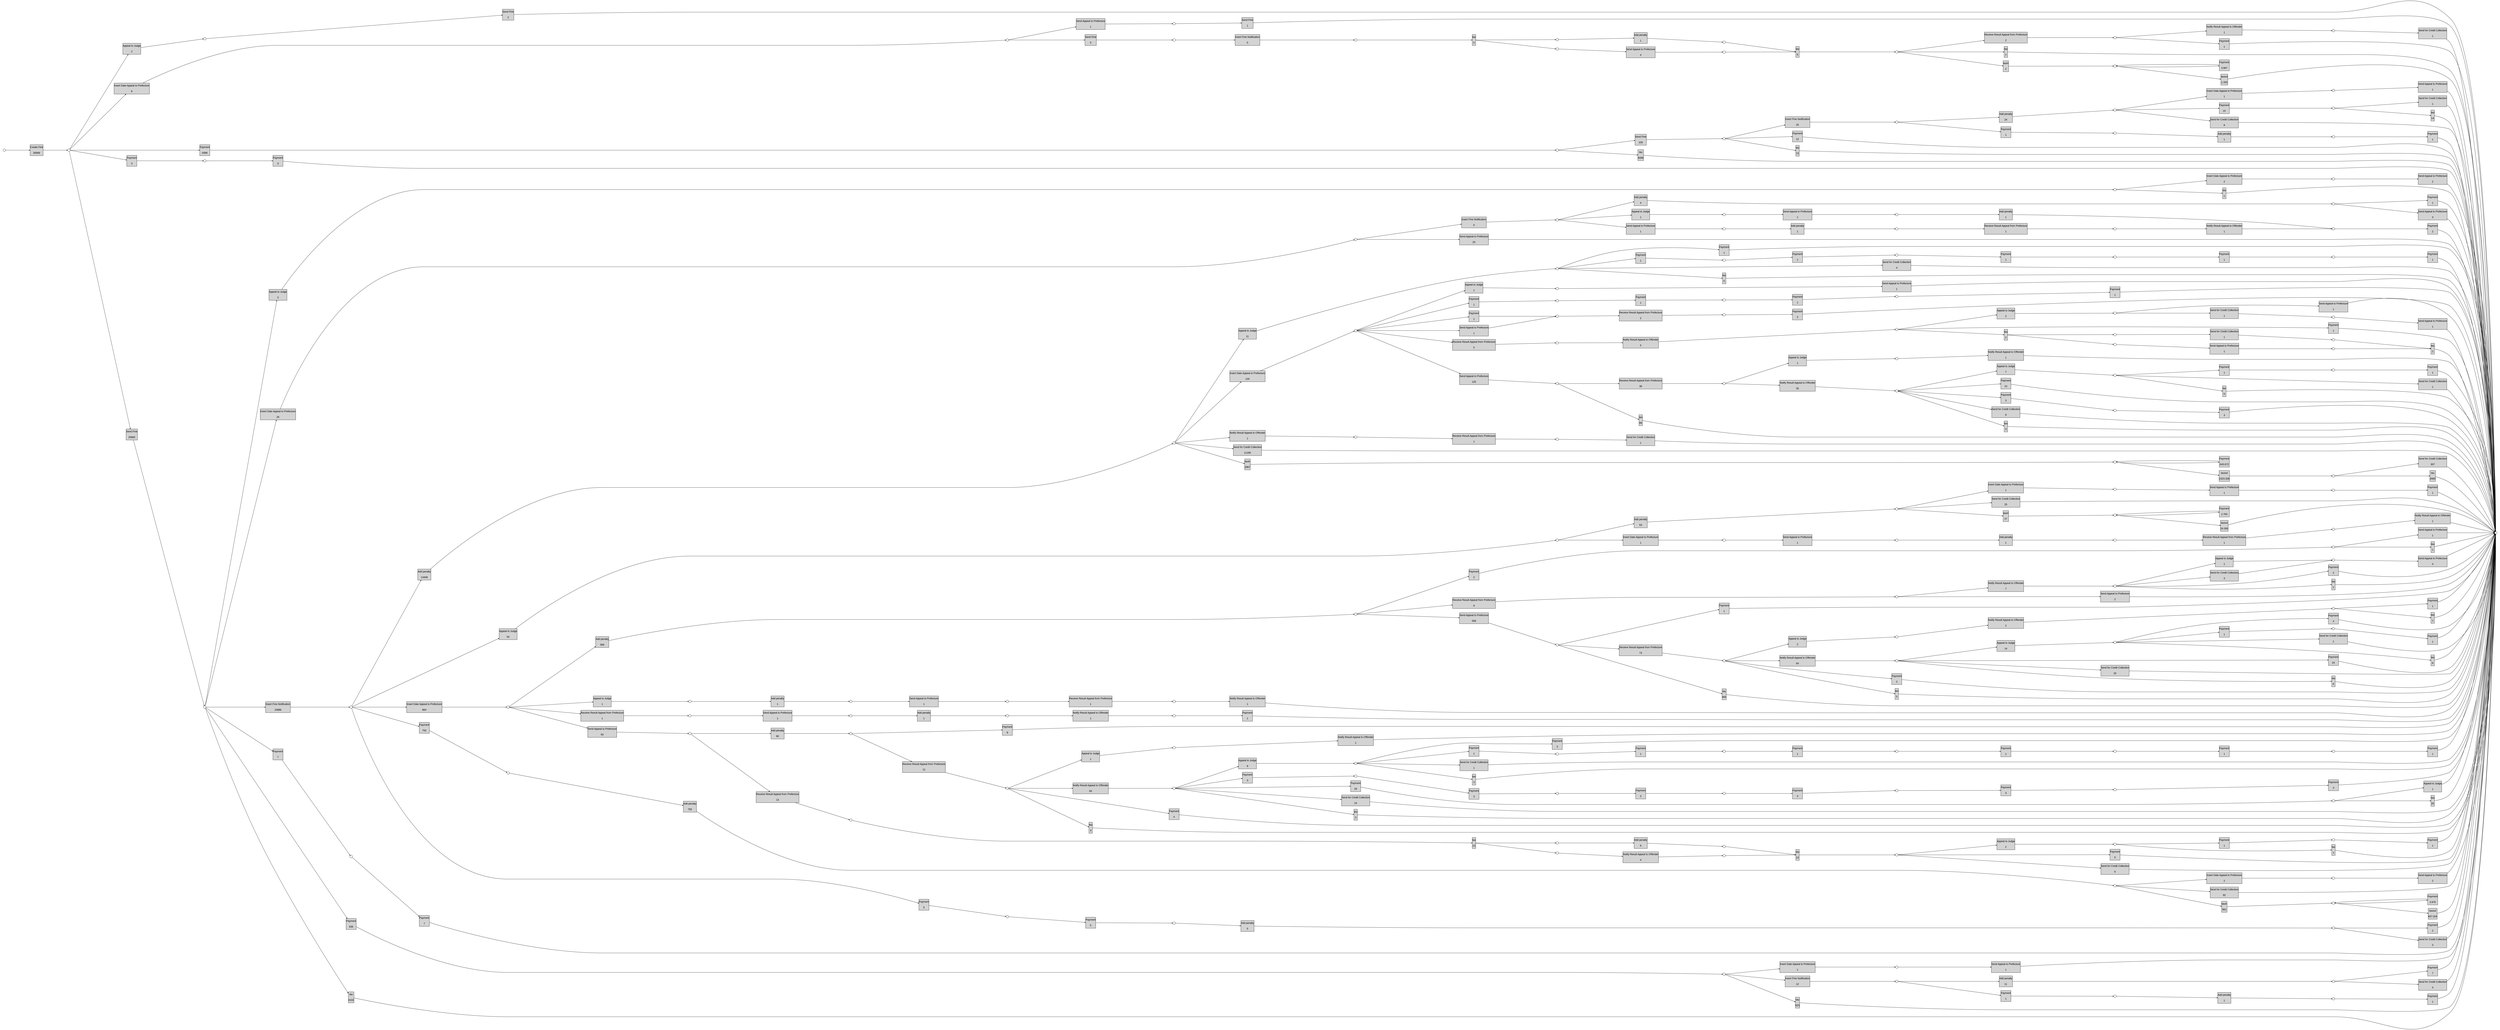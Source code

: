 digraph G { 
ranksep=".3"; fontsize="14"; remincross=true; margin="0.0,0.0"; fontname="Arial";rankdir="LR";
edge [arrowsize="0.5"];
node [height=".2",width=".2",fontname="Arial",fontsize="14"];
ratio=0.4;
id1 [shape="box",margin="0, 0.1",label="Add penalty\n\n755",style="filled"];
id2 [shape="box",margin="0, 0.1",label="Add penalty\n\n569",style="filled"];
id3 [shape="box",margin="0, 0.1",label="Add penalty\n\n14408",style="filled"];
id4 [shape="box",margin="0, 0.1",label="Add penalty\n\n80",style="filled"];
id5 [shape="box",margin="0, 0.1",label="Add penalty\n\n9",style="filled"];
id6 [shape="box",margin="0, 0.1",label="Add penalty\n\n1",style="filled"];
id7 [shape="box",margin="0, 0.1",label="Add penalty\n\n1",style="filled"];
id8 [shape="box",margin="0, 0.1",label="Add penalty\n\n53",style="filled"];
id9 [shape="box",margin="0, 0.1",label="Add penalty\n\n1",style="filled"];
id10 [shape="box",margin="0, 0.1",label="Add penalty\n\n5",style="filled"];
id11 [shape="box",margin="0, 0.1",label="Add penalty\n\n11",style="filled"];
id12 [shape="box",margin="0, 0.1",label="Add penalty\n\n1",style="filled"];
id13 [shape="box",margin="0, 0.1",label="Add penalty\n\n4",style="filled"];
id14 [shape="box",margin="0, 0.1",label="Add penalty\n\n1",style="filled"];
id15 [shape="box",margin="0, 0.1",label="Add penalty\n\n1",style="filled"];
id16 [shape="box",margin="0, 0.1",label="Add penalty\n\n24",style="filled"];
id17 [shape="box",margin="0, 0.1",label="Add penalty\n\n1",style="filled"];
id18 [shape="box",margin="0, 0.1",label="Add penalty\n\n1",style="filled"];
id19 [shape="box",margin="0, 0.1",label="Appeal to Judge\n\n11",style="filled"];
id20 [shape="box",margin="0, 0.1",label="Appeal to Judge\n\n14",style="filled"];
id21 [shape="box",margin="0, 0.1",label="Appeal to Judge\n\n2",style="filled"];
id22 [shape="box",margin="0, 0.1",label="Appeal to Judge\n\n1",style="filled"];
id23 [shape="box",margin="0, 0.1",label="Appeal to Judge\n\n1",style="filled"];
id24 [shape="box",margin="0, 0.1",label="Appeal to Judge\n\n8",style="filled"];
id25 [shape="box",margin="0, 0.1",label="Appeal to Judge\n\n1",style="filled"];
id26 [shape="box",margin="0, 0.1",label="Appeal to Judge\n\n2",style="filled"];
id27 [shape="box",margin="0, 0.1",label="Appeal to Judge\n\n1",style="filled"];
id28 [shape="box",margin="0, 0.1",label="Appeal to Judge\n\n54",style="filled"];
id29 [shape="box",margin="0, 0.1",label="Appeal to Judge\n\n1",style="filled"];
id30 [shape="box",margin="0, 0.1",label="Appeal to Judge\n\n3",style="filled"];
id31 [shape="box",margin="0, 0.1",label="Appeal to Judge\n\n2",style="filled"];
id32 [shape="box",margin="0, 0.1",label="Appeal to Judge\n\n7",style="filled"];
id33 [shape="box",margin="0, 0.1",label="Appeal to Judge\n\n1",style="filled"];
id34 [shape="box",margin="0, 0.1",label="Appeal to Judge\n\n2",style="filled"];
id35 [shape="box",margin="0, 0.1",label="Appeal to Judge\n\n1",style="filled"];
id36 [shape="box",margin="0, 0.1",label="Create Fine\n\n30069",style="filled"];
id37 [shape="box",margin="0, 0.1",label="Insert Date Appeal to Prefecture\n\n2",style="filled"];
id38 [shape="box",margin="0, 0.1",label="Insert Date Appeal to Prefecture\n\n664",style="filled"];
id39 [shape="box",margin="0, 0.1",label="Insert Date Appeal to Prefecture\n\n134",style="filled"];
id40 [shape="box",margin="0, 0.1",label="Insert Date Appeal to Prefecture\n\n1",style="filled"];
id41 [shape="box",margin="0, 0.1",label="Insert Date Appeal to Prefecture\n\n1",style="filled"];
id42 [shape="box",margin="0, 0.1",label="Insert Date Appeal to Prefecture\n\n1",style="filled"];
id43 [shape="box",margin="0, 0.1",label="Insert Date Appeal to Prefecture\n\n26",style="filled"];
id44 [shape="box",margin="0, 0.1",label="Insert Date Appeal to Prefecture\n\n2",style="filled"];
id45 [shape="box",margin="0, 0.1",label="Insert Date Appeal to Prefecture\n\n1",style="filled"];
id46 [shape="box",margin="0, 0.1",label="Insert Date Appeal to Prefecture\n\n6",style="filled"];
id47 [shape="box",margin="0, 0.1",label="Insert Fine Notification\n\n15886",style="filled"];
id48 [shape="box",margin="0, 0.1",label="Insert Fine Notification\n\n12",style="filled"];
id49 [shape="box",margin="0, 0.1",label="Insert Fine Notification\n\n6",style="filled"];
id50 [shape="box",margin="0, 0.1",label="Insert Fine Notification\n\n25",style="filled"];
id51 [shape="box",margin="0, 0.1",label="Insert Fine Notification\n\n5",style="filled"];
id52 [shape="box",margin="0, 0.1",label="Notify Result Appeal to Offender\n\n64",style="filled"];
id53 [shape="box",margin="0, 0.1",label="Notify Result Appeal to Offender\n\n2",style="filled"];
id54 [shape="box",margin="0, 0.1",label="Notify Result Appeal to Offender\n\n7",style="filled"];
id55 [shape="box",margin="0, 0.1",label="Notify Result Appeal to Offender\n\n64",style="filled"];
id56 [shape="box",margin="0, 0.1",label="Notify Result Appeal to Offender\n\n1",style="filled"];
id57 [shape="box",margin="0, 0.1",label="Notify Result Appeal to Offender\n\n4",style="filled"];
id58 [shape="box",margin="0, 0.1",label="Notify Result Appeal to Offender\n\n1",style="filled"];
id59 [shape="box",margin="0, 0.1",label="Notify Result Appeal to Offender\n\n1",style="filled"];
id60 [shape="box",margin="0, 0.1",label="Notify Result Appeal to Offender\n\n1",style="filled"];
id61 [shape="box",margin="0, 0.1",label="Notify Result Appeal to Offender\n\n1",style="filled"];
id62 [shape="box",margin="0, 0.1",label="Notify Result Appeal to Offender\n\n35",style="filled"];
id63 [shape="box",margin="0, 0.1",label="Notify Result Appeal to Offender\n\n1",style="filled"];
id64 [shape="box",margin="0, 0.1",label="Notify Result Appeal to Offender\n\n1",style="filled"];
id65 [shape="box",margin="0, 0.1",label="Notify Result Appeal to Offender\n\n5",style="filled"];
id66 [shape="box",margin="0, 0.1",label="Notify Result Appeal to Offender\n\n1",style="filled"];
id67 [shape="box",margin="0, 0.1",label="Payment\n\n1",style="filled"];
id68 [shape="box",margin="0, 0.1",label="Payment\n\n1",style="filled"];
id69 [shape="box",margin="0, 0.1",label="Payment\n\n1",style="filled"];
id70 [shape="box",margin="0, 0.1",label="Payment\n\n1",style="filled"];
id71 [shape="box",margin="0, 0.1",label="Payment\n\n1",style="filled"];
id72 [shape="box",margin="0, 0.1",label="Payment\n\n1",style="filled"];
id73 [shape="box",margin="0, 0.1",label="Payment\n\n643.672",style="filled"];
id74 [shape="box",margin="0, 0.1",label="Payment\n\n755",style="filled"];
id75 [shape="box",margin="0, 0.1",label="Payment\n\n3.976",style="filled"];
id76 [shape="box",margin="0, 0.1",label="Payment\n\n7",style="filled"];
id77 [shape="box",margin="0, 0.1",label="Payment\n\n2",style="filled"];
id78 [shape="box",margin="0, 0.1",label="Payment\n\n7",style="filled"];
id79 [shape="box",margin="0, 0.1",label="Payment\n\n1",style="filled"];
id80 [shape="box",margin="0, 0.1",label="Payment\n\n2",style="filled"];
id81 [shape="box",margin="0, 0.1",label="Payment\n\n24",style="filled"];
id82 [shape="box",margin="0, 0.1",label="Payment\n\n4",style="filled"];
id83 [shape="box",margin="0, 0.1",label="Payment\n\n1",style="filled"];
id84 [shape="box",margin="0, 0.1",label="Payment\n\n1",style="filled"];
id85 [shape="box",margin="0, 0.1",label="Payment\n\n1",style="filled"];
id86 [shape="box",margin="0, 0.1",label="Payment\n\n2",style="filled"];
id87 [shape="box",margin="0, 0.1",label="Payment\n\n8",style="filled"];
id88 [shape="box",margin="0, 0.1",label="Payment\n\n4",style="filled"];
id89 [shape="box",margin="0, 0.1",label="Payment\n\n3",style="filled"];
id90 [shape="box",margin="0, 0.1",label="Payment\n\n3",style="filled"];
id91 [shape="box",margin="0, 0.1",label="Payment\n\n3",style="filled"];
id92 [shape="box",margin="0, 0.1",label="Payment\n\n3",style="filled"];
id93 [shape="box",margin="0, 0.1",label="Payment\n\n3",style="filled"];
id94 [shape="box",margin="0, 0.1",label="Payment\n\n3",style="filled"];
id95 [shape="box",margin="0, 0.1",label="Payment\n\n26",style="filled"];
id96 [shape="box",margin="0, 0.1",label="Payment\n\n3",style="filled"];
id97 [shape="box",margin="0, 0.1",label="Payment\n\n1",style="filled"];
id98 [shape="box",margin="0, 0.1",label="Payment\n\n1",style="filled"];
id99 [shape="box",margin="0, 0.1",label="Payment\n\n1",style="filled"];
id100 [shape="box",margin="0, 0.1",label="Payment\n\n1",style="filled"];
id101 [shape="box",margin="0, 0.1",label="Payment\n\n1",style="filled"];
id102 [shape="box",margin="0, 0.1",label="Payment\n\n1",style="filled"];
id103 [shape="box",margin="0, 0.1",label="Payment\n\n1",style="filled"];
id104 [shape="box",margin="0, 0.1",label="Payment\n\n5",style="filled"];
id105 [shape="box",margin="0, 0.1",label="Payment\n\n1",style="filled"];
id106 [shape="box",margin="0, 0.1",label="Payment\n\n1",style="filled"];
id107 [shape="box",margin="0, 0.1",label="Payment\n\n1",style="filled"];
id108 [shape="box",margin="0, 0.1",label="Payment\n\n1",style="filled"];
id109 [shape="box",margin="0, 0.1",label="Payment\n\n1",style="filled"];
id110 [shape="box",margin="0, 0.1",label="Payment\n\n2.700",style="filled"];
id111 [shape="box",margin="0, 0.1",label="Payment\n\n1",style="filled"];
id112 [shape="box",margin="0, 0.1",label="Payment\n\n1",style="filled"];
id113 [shape="box",margin="0, 0.1",label="Payment\n\n5",style="filled"];
id114 [shape="box",margin="0, 0.1",label="Payment\n\n5",style="filled"];
id115 [shape="box",margin="0, 0.1",label="Payment\n\n2",style="filled"];
id116 [shape="box",margin="0, 0.1",label="Payment\n\n636",style="filled"];
id117 [shape="box",margin="0, 0.1",label="Payment\n\n7",style="filled"];
id118 [shape="box",margin="0, 0.1",label="Payment\n\n1",style="filled"];
id119 [shape="box",margin="0, 0.1",label="Payment\n\n1",style="filled"];
id120 [shape="box",margin="0, 0.1",label="Payment\n\n1",style="filled"];
id121 [shape="box",margin="0, 0.1",label="Payment\n\n2",style="filled"];
id122 [shape="box",margin="0, 0.1",label="Payment\n\n9398",style="filled"];
id123 [shape="box",margin="0, 0.1",label="Payment\n\n12",style="filled"];
id124 [shape="box",margin="0, 0.1",label="Payment\n\n15",style="filled"];
id125 [shape="box",margin="0, 0.1",label="Payment\n\n1",style="filled"];
id126 [shape="box",margin="0, 0.1",label="Payment\n\n1",style="filled"];
id127 [shape="box",margin="0, 0.1",label="Payment\n\n0.667",style="filled"];
id128 [shape="box",margin="0, 0.1",label="Payment\n\n13",style="filled"];
id129 [shape="box",margin="0, 0.1",label="Payment\n\n1",style="filled"];
id130 [shape="box",margin="0, 0.1",label="Payment\n\n3",style="filled"];
id131 [shape="box",margin="0, 0.1",label="Payment\n\n3",style="filled"];
id132 [shape="box",margin="0, 0.1",label="Payment\n\n1",style="filled"];
id133 [shape="box",margin="0, 0.1",label="Payment\n\n1",style="filled"];
id134 [shape="box",margin="0, 0.1",label="Payment\n\n3",style="filled"];
id135 [shape="box",margin="0, 0.1",label="Payment\n\n1",style="filled"];
id136 [shape="box",margin="0, 0.1",label="Payment\n\n3",style="filled"];
id137 [shape="box",margin="0, 0.1",label="Payment\n\n1",style="filled"];
id138 [shape="box",margin="0, 0.1",label="Payment\n\n2",style="filled"];
id139 [shape="box",margin="0, 0.1",label="Receive Result Appeal from Prefecture\n\n73",style="filled"];
id140 [shape="box",margin="0, 0.1",label="Receive Result Appeal from Prefecture\n\n9",style="filled"];
id141 [shape="box",margin="0, 0.1",label="Receive Result Appeal from Prefecture\n\n72",style="filled"];
id142 [shape="box",margin="0, 0.1",label="Receive Result Appeal from Prefecture\n\n13",style="filled"];
id143 [shape="box",margin="0, 0.1",label="Receive Result Appeal from Prefecture\n\n1",style="filled"];
id144 [shape="box",margin="0, 0.1",label="Receive Result Appeal from Prefecture\n\n1",style="filled"];
id145 [shape="box",margin="0, 0.1",label="Receive Result Appeal from Prefecture\n\n1",style="filled"];
id146 [shape="box",margin="0, 0.1",label="Receive Result Appeal from Prefecture\n\n1",style="filled"];
id147 [shape="box",margin="0, 0.1",label="Receive Result Appeal from Prefecture\n\n36",style="filled"];
id148 [shape="box",margin="0, 0.1",label="Receive Result Appeal from Prefecture\n\n2",style="filled"];
id149 [shape="box",margin="0, 0.1",label="Receive Result Appeal from Prefecture\n\n5",style="filled"];
id150 [shape="box",margin="0, 0.1",label="Receive Result Appeal from Prefecture\n\n2",style="filled"];
id151 [shape="box",margin="0, 0.1",label="Receive Result Appeal from Prefecture\n\n1",style="filled"];
id152 [shape="box",margin="0, 0.1",label="Send Appeal to Prefecture\n\n2",style="filled"];
id153 [shape="box",margin="0, 0.1",label="Send Appeal to Prefecture\n\n1",style="filled"];
id154 [shape="box",margin="0, 0.1",label="Send Appeal to Prefecture\n\n558",style="filled"];
id155 [shape="box",margin="0, 0.1",label="Send Appeal to Prefecture\n\n2",style="filled"];
id156 [shape="box",margin="0, 0.1",label="Send Appeal to Prefecture\n\n4",style="filled"];
id157 [shape="box",margin="0, 0.1",label="Send Appeal to Prefecture\n\n93",style="filled"];
id158 [shape="box",margin="0, 0.1",label="Send Appeal to Prefecture\n\n1",style="filled"];
id159 [shape="box",margin="0, 0.1",label="Send Appeal to Prefecture\n\n1",style="filled"];
id160 [shape="box",margin="0, 0.1",label="Send Appeal to Prefecture\n\n1",style="filled"];
id161 [shape="box",margin="0, 0.1",label="Send Appeal to Prefecture\n\n1",style="filled"];
id162 [shape="box",margin="0, 0.1",label="Send Appeal to Prefecture\n\n125",style="filled"];
id163 [shape="box",margin="0, 0.1",label="Send Appeal to Prefecture\n\n1",style="filled"];
id164 [shape="box",margin="0, 0.1",label="Send Appeal to Prefecture\n\n20",style="filled"];
id165 [shape="box",margin="0, 0.1",label="Send Appeal to Prefecture\n\n3",style="filled"];
id166 [shape="box",margin="0, 0.1",label="Send Appeal to Prefecture\n\n1",style="filled"];
id167 [shape="box",margin="0, 0.1",label="Send Appeal to Prefecture\n\n1",style="filled"];
id168 [shape="box",margin="0, 0.1",label="Send Appeal to Prefecture\n\n2",style="filled"];
id169 [shape="box",margin="0, 0.1",label="Send Appeal to Prefecture\n\n1",style="filled"];
id170 [shape="box",margin="0, 0.1",label="Send Appeal to Prefecture\n\n4",style="filled"];
id171 [shape="box",margin="0, 0.1",label="Send Appeal to Prefecture\n\n1",style="filled"];
id172 [shape="box",margin="0, 0.1",label="Send Appeal to Prefecture\n\n1",style="filled"];
id173 [shape="box",margin="0, 0.1",label="Send Appeal to Prefecture\n\n1",style="filled"];
id174 [shape="box",margin="0, 0.1",label="Send Appeal to Prefecture\n\n1",style="filled"];
id175 [shape="box",margin="0, 0.1",label="Send Appeal to Prefecture\n\n1",style="filled"];
id176 [shape="box",margin="0, 0.1",label="Send Appeal to Prefecture\n\n1",style="filled"];
id177 [shape="box",margin="0, 0.1",label="Send Fine\n\n109",style="filled"];
id178 [shape="box",margin="0, 0.1",label="Send Fine\n\n5",style="filled"];
id179 [shape="box",margin="0, 0.1",label="Send Fine\n\n1",style="filled"];
id180 [shape="box",margin="0, 0.1",label="Send Fine\n\n2",style="filled"];
id181 [shape="box",margin="0, 0.1",label="Send Fine\n\n20660",style="filled"];
id182 [shape="box",margin="0, 0.1",label="Send for Credit Collection\n\n4",style="filled"];
id183 [shape="box",margin="0, 0.1",label="Send for Credit Collection\n\n307",style="filled"];
id184 [shape="box",margin="0, 0.1",label="Send for Credit Collection\n\n92",style="filled"];
id185 [shape="box",margin="0, 0.1",label="Send for Credit Collection\n\n20",style="filled"];
id186 [shape="box",margin="0, 0.1",label="Send for Credit Collection\n\n1",style="filled"];
id187 [shape="box",margin="0, 0.1",label="Send for Credit Collection\n\n3",style="filled"];
id188 [shape="box",margin="0, 0.1",label="Send for Credit Collection\n\n24",style="filled"];
id189 [shape="box",margin="0, 0.1",label="Send for Credit Collection\n\n11295",style="filled"];
id190 [shape="box",margin="0, 0.1",label="Send for Credit Collection\n\n1",style="filled"];
id191 [shape="box",margin="0, 0.1",label="Send for Credit Collection\n\n6",style="filled"];
id192 [shape="box",margin="0, 0.1",label="Send for Credit Collection\n\n25",style="filled"];
id193 [shape="box",margin="0, 0.1",label="Send for Credit Collection\n\n3",style="filled"];
id194 [shape="box",margin="0, 0.1",label="Send for Credit Collection\n\n4",style="filled"];
id195 [shape="box",margin="0, 0.1",label="Send for Credit Collection\n\n8",style="filled"];
id196 [shape="box",margin="0, 0.1",label="Send for Credit Collection\n\n1",style="filled"];
id197 [shape="box",margin="0, 0.1",label="Send for Credit Collection\n\n9",style="filled"];
id198 [shape="box",margin="0, 0.1",label="Send for Credit Collection\n\n1",style="filled"];
id199 [shape="box",margin="0, 0.1",label="Send for Credit Collection\n\n1",style="filled"];
id200 [shape="box",margin="0, 0.1",label="Send for Credit Collection\n\n1",style="filled"];
id201 [shape="box",margin="0, 0.1",label="Send for Credit Collection\n\n1",style="filled"];
id202 [shape="box",margin="0, 0.1",label="Send for Credit Collection\n\n1",style="filled"];
id203 [shape="box",margin="0, 0.1",label="tau\n\n5",style="filled"];
id204 [shape="box",margin="0, 0.1",label="tau\n\n4102",style="filled"];
id205 [shape="box",margin="0, 0.1",label="tau\n\n2660",style="filled"];
id206 [shape="box",margin="0, 0.1",label="tau\n\n1",style="filled"];
id207 [shape="box",margin="0, 0.1",label="tau\n\n484",style="filled"];
id208 [shape="box",margin="0, 0.1",label="tau\n\n5",style="filled"];
id209 [shape="box",margin="0, 0.1",label="tau\n\n6",style="filled"];
id210 [shape="box",margin="0, 0.1",label="tau\n\n8",style="filled"];
id211 [shape="box",margin="0, 0.1",label="tau\n\n1",style="filled"];
id212 [shape="box",margin="0, 0.1",label="tau\n\n1",style="filled"];
id213 [shape="box",margin="0, 0.1",label="tau\n\n3",style="filled"];
id214 [shape="box",margin="0, 0.1",label="tau\n\n3",style="filled"];
id215 [shape="box",margin="0, 0.1",label="tau\n\n25",style="filled"];
id216 [shape="box",margin="0, 0.1",label="tau\n\n3",style="filled"];
id217 [shape="box",margin="0, 0.1",label="tau\n\n13",style="filled"];
id218 [shape="box",margin="0, 0.1",label="tau\n\n13",style="filled"];
id219 [shape="box",margin="0, 0.1",label="tau\n\n1",style="filled"];
id220 [shape="box",margin="0, 0.1",label="tau\n\n623",style="filled"];
id221 [shape="box",margin="0, 0.1",label="tau\n\n89",style="filled"];
id222 [shape="box",margin="0, 0.1",label="tau\n\n1",style="filled"];
id223 [shape="box",margin="0, 0.1",label="tau\n\n9289",style="filled"];
id224 [shape="box",margin="0, 0.1",label="tau\n\n72",style="filled"];
id225 [shape="box",margin="0, 0.1",label="tau\n\n14",style="filled"];
id226 [shape="box",margin="0, 0.1",label="tau\n\n5",style="filled"];
id227 [shape="box",margin="0, 0.1",label="tau\n\n5",style="filled"];
id228 [shape="box",margin="0, 0.1",label="tau\n\n1",style="filled"];
id229 [shape="box",margin="0, 0.1",label="tau\n\n3",style="filled"];
id230 [shape="box",margin="0, 0.1",label="tau\n\n5",style="filled"];
id231 [shape="box",margin="0, 0.1",label="tau\n\n2",style="filled"];
id232 [shape="box",margin="0, 0.1",label="tau\n\n2",style="filled"];
id233 [shape="box",margin="0, 0.1",label="tauin\n\n2967",style="filled"];
id234 [shape="box",margin="0, 0.1",label="tauin\n\n661",style="filled"];
id235 [shape="box",margin="0, 0.1",label="tauin\n\n27",style="filled"];
id236 [shape="box",margin="0, 0.1",label="tauin\n\n2",style="filled"];
id237 [shape="box",margin="0, 0.1",label="tauout\n\n2323.328",style="filled"];
id238 [shape="box",margin="0, 0.1",label="tauout\n\n657.024",style="filled"];
id239 [shape="box",margin="0, 0.1",label="tauout\n\n24.300",style="filled"];
id240 [shape="box",margin="0, 0.1",label="tauout\n\n1.333",style="filled"];
id241 [shape="circle",label=""];
id242 [shape="circle",label=""];
id243 [shape="circle",label=""];
id244 [shape="circle",label=""];
id245 [shape="circle",label=""];
id246 [shape="circle",label=""];
id247 [shape="circle",label=""];
id248 [shape="circle",label=""];
id249 [shape="circle",label=""];
id250 [shape="circle",label=""];
id251 [shape="circle",label=""];
id252 [shape="circle",label=""];
id253 [shape="circle",label=""];
id254 [shape="circle",label=""];
id255 [shape="circle",label=""];
id256 [shape="circle",label=""];
id257 [shape="circle",label=""];
id258 [shape="circle",label=""];
id259 [shape="circle",label=""];
id260 [shape="circle",label=""];
id261 [shape="circle",label=""];
id262 [shape="circle",label=""];
id263 [shape="circle",label=""];
id264 [shape="circle",label=""];
id265 [shape="circle",label=""];
id266 [shape="circle",label=""];
id267 [shape="circle",label=""];
id268 [shape="circle",label=""];
id269 [shape="circle",label=""];
id270 [shape="circle",label=""];
id271 [shape="circle",label=""];
id272 [shape="circle",label=""];
id273 [shape="circle",label=""];
id274 [shape="circle",label=""];
id275 [shape="circle",label=""];
id276 [shape="circle",label=""];
id277 [shape="circle",label=""];
id278 [shape="circle",label=""];
id279 [shape="circle",label=""];
id280 [shape="circle",label=""];
id281 [shape="circle",label=""];
id282 [shape="circle",label=""];
id283 [shape="circle",label=""];
id284 [shape="circle",label=""];
id285 [shape="circle",label=""];
id286 [shape="circle",label=""];
id287 [shape="circle",label=""];
id288 [shape="circle",label=""];
id289 [shape="circle",label=""];
id290 [shape="circle",label=""];
id291 [shape="circle",label=""];
id292 [shape="circle",label=""];
id293 [shape="circle",label=""];
id294 [shape="circle",label=""];
id295 [shape="circle",label=""];
id296 [shape="circle",label=""];
id297 [shape="circle",label=""];
id298 [shape="circle",label=""];
id299 [shape="circle",label=""];
id300 [shape="circle",label=""];
id301 [shape="circle",label=""];
id302 [shape="circle",label=""];
id303 [shape="circle",label=""];
id304 [shape="circle",label=""];
id305 [shape="circle",label=""];
id306 [shape="circle",label=""];
id307 [shape="circle",label=""];
id308 [shape="circle",label=""];
id309 [shape="circle",label=""];
id310 [shape="circle",label=""];
id311 [shape="circle",label=""];
id312 [shape="circle",label=""];
id313 [shape="circle",label=""];
id314 [shape="circle",label=""];
id315 [shape="circle",label=""];
id316 [shape="circle",label=""];
id317 [shape="circle",label=""];
id318 [shape="circle",label=""];
id319 [shape="circle",label=""];
id320 [shape="circle",label=""];
id321 [shape="circle",label=""];
id322 [shape="circle",label=""];
id323 [shape="circle",label=""];
id324 [shape="circle",label=""];
id325 [shape="circle",label=""];
id326 [shape="circle",label=""];
id327 [shape="circle",label=""];
id328 [shape="circle",label=""];
id329 [shape="circle",label=""];
id330 [shape="circle",label=""];
id331 [shape="circle",label=""];
id332 [shape="circle",label=""];
id333 [shape="circle",label=""];
id334 [shape="circle",label=""];
id335 [shape="circle",label=""];
id336 [shape="circle",label=""];
id337 [shape="circle",label=""];
id338 [shape="circle",label=""];
id339 [shape="circle",label=""];
id340 [shape="circle",label=""];
id341 [shape="circle",label=""];
id342 [shape="circle",label=""];
id343 [shape="circle",label=""];
id344 [shape="circle",label=""];
id345 [shape="circle",label=""];
id346 [shape="circle",label=""];
id347 [shape="circle",label=""];
id348 [shape="circle",label=""];
id349 [shape="circle",label=""];
id350 [shape="circle",label=""];
id351 [shape="circle",label=""];
id352 [shape="circle",label=""];
id353 [shape="circle",label=""];
id354 [shape="circle",label=""];
id355 [shape="circle",label=""];
id356 [shape="circle",label=""];
id357 [shape="circle",label=""];
id358 [shape="circle",label=""];
id359 [shape="circle",label=""];
id360 [shape="circle",label=""];
id361 [shape="circle",label=""];
id362 [shape="circle",label=""];
id363 [shape="circle",label=""];
id364 [shape="circle",label=""];
id365 [shape="circle",label=""];
id366 [shape="circle",label=""];
id367 [shape="circle",label=""];
id368 [shape="circle",label=""];
id369 [shape="circle",label=""];
id370 [shape="circle",label=""];
id371 [shape="circle",label=""];
id372 [shape="circle",label=""];
id373 [shape="circle",label=""];
id374 [shape="circle",label=""];
id375 [shape="circle",label=""];
id376 [shape="circle",label=""];
id377 [shape="circle",label=""];
id378 [shape="circle",label=""];
id379 [shape="circle",label=""];
id359 -> id136
id181 -> id369
id313 -> id60
id354 -> id63
id376 -> id202
id120 -> id379
id238 -> id379
id356 -> id179
id26 -> id293
id140 -> id263
id177 -> id337
id150 -> id374
id175 -> id379
id2 -> id253
id252 -> id2
id250 -> id75
id59 -> id379
id331 -> id167
id270 -> id88
id258 -> id185
id302 -> id144
id360 -> id230
id80 -> id379
id255 -> id207
id67 -> id379
id256 -> id80
id369 -> id43
id91 -> id274
id265 -> id86
id43 -> id324
id344 -> id126
id90 -> id273
id324 -> id49
id89 -> id272
id358 -> id131
id192 -> id379
id160 -> id309
id73 -> id246
id218 -> id288
id228 -> id379
id268 -> id142
id244 -> id72
id28 -> id305
id157 -> id268
id254 -> id153
id348 -> id148
id113 -> id315
id222 -> id379
id41 -> id310
id360 -> id132
id146 -> id330
id66 -> id375
id362 -> id64
id215 -> id379
id316 -> id147
id256 -> id208
id278 -> id23
id334 -> id44
id61 -> id327
id170 -> id352
id245 -> id205
id326 -> id165
id262 -> id85
id282 -> id100
id341 -> id32
id180 -> id379
id230 -> id379
id306 -> id192
id334 -> id222
id84 -> id379
id4 -> id269
id297 -> id6
id254 -> id206
id306 -> id40
id249 -> id78
id226 -> id349
id371 -> id232
id78 -> id379
id298 -> id58
id138 -> id379
id182 -> id379
id231 -> id370
id316 -> id221
id76 -> id249
id168 -> id379
id50 -> id338
id193 -> id379
id20 -> id259
id183 -> id379
id125 -> id343
id352 -> id227
id60 -> id379
id271 -> id188
id377 -> id67
id15 -> id327
id7 -> id301
id129 -> id379
id377 -> id182
id195 -> id379
id336 -> id177
id128 -> id379
id191 -> id379
id155 -> id379
id326 -> id120
id119 -> id379
id269 -> id87
id348 -> id236
id372 -> id175
id270 -> id55
id35 -> id372
id364 -> id34
id364 -> id231
id252 -> id157
id333 -> id33
id117 -> id379
id336 -> id223
id232 -> id379
id300 -> id7
id271 -> id89
id341 -> id130
id22 -> id266
id245 -> id183
id259 -> id82
id152 -> id379
id264 -> id39
id116 -> id318
id253 -> id77
id347 -> id226
id64 -> id379
id151 -> id376
id338 -> id16
id45 -> id342
id324 -> id164
id74 -> id247
id92 -> id275
id3 -> id264
id307 -> id110
id82 -> id379
id184 -> id379
id253 -> id154
id361 -> id133
id248 -> id184
id301 -> id159
id318 -> id220
id343 -> id17
id69 -> id242
id115 -> id379
id136 -> id379
id303 -> id59
id145 -> id313
id197 -> id379
id346 -> id51
id319 -> id118
id276 -> id103
id281 -> id99
id289 -> id5
id70 -> id243
id284 -> id102
id299 -> id108
id231 -> id367
id6 -> id298
id221 -> id379
id270 -> id25
id212 -> id379
id226 -> id351
id365 -> id172
id130 -> id358
id167 -> id332
id162 -> id316
id122 -> id336
id165 -> id379
id93 -> id277
id271 -> id24
id320 -> id117
id118 -> id321
id171 -> id356
id211 -> id379
id98 -> id281
id220 -> id379
id325 -> id166
id219 -> id379
id246 -> id73
id256 -> id21
id305 -> id8
id357 -> id180
id258 -> id20
id341 -> id229
id187 -> id266
id17 -> id344
id276 -> id149
id278 -> id215
id190 -> id379
id32 -> id360
id377 -> id68
id88 -> id379
id257 -> id74
id163 -> id379
id292 -> id218
id55 -> id271
id317 -> id193
id135 -> id379
id360 -> id199
id164 -> id379
id354 -> id129
id251 -> id152
id325 -> id29
id95 -> id278
id330 -> id61
id256 -> id52
id252 -> id27
id329 -> id146
id259 -> id210
id199 -> id379
id310 -> id161
id179 -> id379
id87 -> id379
id161 -> id311
id276 -> id162
id38 -> id252
id328 -> id14
id369 -> id76
id290 -> id218
id355 -> id198
id131 -> id379
id123 -> id379
id169 -> id379
id166 -> id328
id306 -> id235
id46 -> id345
id265 -> id212
id257 -> id113
id250 -> id238
id288 -> id26
id253 -> id140
id274 -> id92
id369 -> id30
id158 -> id297
id261 -> id53
id133 -> id379
id259 -> id186
id235 -> id307
id307 -> id239
id110 -> id307
id374 -> id138
id10 -> id317
id378 -> id36
id30 -> id334
id65 -> id364
id338 -> id125
id309 -> id111
id188 -> id379
id288 -> id104
id314 -> id10
id186 -> id379
id246 -> id237
id149 -> id363
id96 -> id379
id48 -> id319
id58 -> id299
id153 -> id379
id323 -> id163
id345 -> id178
id319 -> id11
id72 -> id379
id132 -> id361
id304 -> id112
id11 -> id320
id37 -> id251
id83 -> id260
id279 -> id96
id267 -> id122
id363 -> id65
id258 -> id209
id262 -> id211
id217 -> id291
id317 -> id115
id257 -> id38
id81 -> id379
id270 -> id213
id337 -> id224
id325 -> id13
id366 -> id173
id147 -> id333
id337 -> id50
id57 -> id292
id9 -> id312
id296 -> id158
id189 -> id379
id339 -> id124
id263 -> id54
id327 -> id121
id216 -> id379
id16 -> id339
id255 -> id139
id243 -> id71
id103 -> id286
id239 -> id379
id264 -> id19
id114 -> id314
id52 -> id258
id275 -> id93
id276 -> id137
id375 -> id151
id23 -> id379
id265 -> id187
id21 -> id261
id202 -> id379
id320 -> id194
id121 -> id379
id287 -> id217
id318 -> id48
id266 -> id156
id260 -> id84
id36 -> id267
id280 -> id98
id279 -> id97
id106 -> id379
id271 -> id214
id377 -> id203
id341 -> id128
id293 -> id219
id353 -> id240
id71 -> id244
id237 -> id245
id223 -> id379
id288 -> id191
id370 -> id174
id295 -> id109
id369 -> id116
id102 -> id379
id29 -> id331
id111 -> id379
id200 -> id366
id172 -> id379
id49 -> id325
id8 -> id306
id156 -> id379
id321 -> id12
id25 -> id285
id139 -> id256
id141 -> id270
id194 -> id379
id265 -> id22
id279 -> id216
id283 -> id101
id51 -> id347
id332 -> id15
id241 -> id69
id268 -> id4
id247 -> id1
id99 -> id282
id12 -> id322
id259 -> id83
id322 -> id119
id351 -> id170
id285 -> id56
id279 -> id190
id311 -> id9
id124 -> id340
id206 -> id379
id13 -> id326
id112 -> id379
id267 -> id46
id174 -> id371
id53 -> id262
id104 -> id379
id47 -> id257
id77 -> id254
id276 -> id35
id34 -> id365
id42 -> id323
id234 -> id250
id271 -> id95
id337 -> id123
id19 -> id377
id173 -> id379
id148 -> id354
id33 -> id362
id345 -> id171
id127 -> id353
id267 -> id31
id248 -> id234
id63 -> id355
id126 -> id379
id276 -> id176
id339 -> id195
id213 -> id379
id236 -> id353
id340 -> id196
id107 -> id295
id365 -> id200
id137 -> id373
id286 -> id107
id263 -> id155
id198 -> id379
id342 -> id169
id207 -> id379
id272 -> id90
id44 -> id335
id240 -> id379
id257 -> id3
id209 -> id379
id277 -> id94
id293 -> id105
id62 -> id341
id312 -> id145
id94 -> id379
id5 -> id290
id24 -> id279
id185 -> id379
id318 -> id42
id108 -> id379
id264 -> id189
id178 -> id346
id242 -> id70
id27 -> id300
id109 -> id304
id353 -> id127
id101 -> id284
id340 -> id225
id364 -> id135
id248 -> id37
id14 -> id329
id79 -> id379
id154 -> id255
id367 -> id201
id257 -> id28
id97 -> id280
id86 -> id379
id54 -> id265
id18 -> id350
id333 -> id62
id144 -> id303
id176 -> id373
id291 -> id57
id85 -> id379
id203 -> id379
id339 -> id45
id204 -> id379
id348 -> id228
id369 -> id204
id75 -> id250
id196 -> id379
id368 -> id232
id205 -> id379
id1 -> id248
id159 -> id302
id229 -> id379
id233 -> id246
id143 -> id296
id214 -> id379
id134 -> id359
id264 -> id233
id305 -> id41
id31 -> id357
id224 -> id379
id105 -> id294
id201 -> id368
id273 -> id91
id227 -> id348
id68 -> id241
id341 -> id197
id269 -> id141
id335 -> id168
id210 -> id379
id350 -> id227
id258 -> id81
id40 -> id308
id315 -> id114
id255 -> id79
id308 -> id160
id39 -> id276
id208 -> id379
id267 -> id181
id56 -> id379
id267 -> id134
id369 -> id47
id264 -> id66
id100 -> id283
id142 -> id287
id294 -> id106
id217 -> id289
id349 -> id18
id252 -> id143
id373 -> id150
id225 -> id379
}